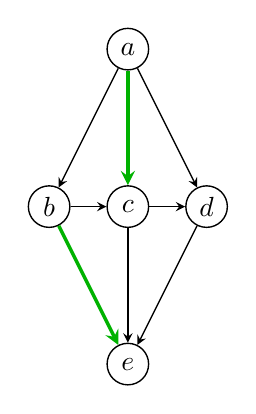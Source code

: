 \begin{tikzpicture}
\tikzstyle{v}=[circle,line width = 0.5pt,draw,minimum size=15pt,inner sep=0pt]
\tikzstyle{vv}=[circle,line width = 1pt,draw,minimum size=15pt,inner sep=0pt]
\tikzstyle{e}=[->,>=stealth,line width=0.5pt,black]
\tikzstyle{ee}=[->,>=stealth,line width=1pt,black]
\tikzstyle{edr}=[dashed,>=stealth,line width=1pt,black!30!red]
\tikzstyle{eg}=[->,>=stealth,line width=1.25pt,black!30!green]

% NODES
\node[v] (xa) at (0, 0) {$a$};
\node[v] (xb) at (-1, -2) {$b$};
\node[v] (xc) at (0, -2) {$c$};
\node[v] (xd) at (1, -2) {$d$};
\node[v] (xe) at (0, -4) {$e$};

% EDGES
\draw[e] (xa) -- (xb);
\draw[eg] (xa) -- (xc);
\draw[e] (xa) -- (xd);
\draw[e] (xb) -- (xc);
\draw[eg] (xb) -- (xe);
\draw[e] (xc) -- (xd);
\draw[e] (xc) -- (xe);
\draw[e] (xd) -- (xe);

\end{tikzpicture}